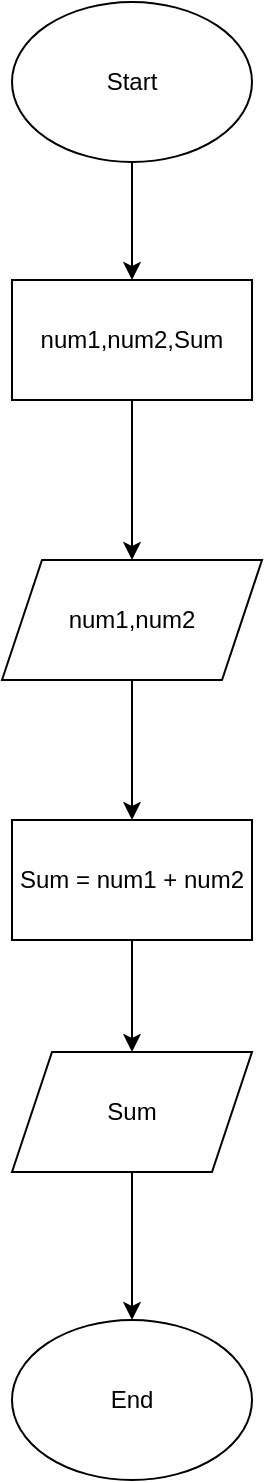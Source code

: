<mxfile version="25.0.3">
  <diagram id="C5RBs43oDa-KdzZeNtuy" name="Page-1">
    <mxGraphModel dx="1050" dy="1726" grid="1" gridSize="10" guides="1" tooltips="1" connect="1" arrows="1" fold="1" page="1" pageScale="1" pageWidth="827" pageHeight="1169" math="0" shadow="0">
      <root>
        <mxCell id="WIyWlLk6GJQsqaUBKTNV-0" />
        <mxCell id="WIyWlLk6GJQsqaUBKTNV-1" parent="WIyWlLk6GJQsqaUBKTNV-0" />
        <mxCell id="ZC-sPonKd9YEnUgVo_Oz-2" value="" style="edgeStyle=orthogonalEdgeStyle;rounded=0;orthogonalLoop=1;jettySize=auto;html=1;" edge="1" parent="WIyWlLk6GJQsqaUBKTNV-1" source="ZC-sPonKd9YEnUgVo_Oz-0" target="ZC-sPonKd9YEnUgVo_Oz-1">
          <mxGeometry relative="1" as="geometry" />
        </mxCell>
        <mxCell id="ZC-sPonKd9YEnUgVo_Oz-0" value="Start" style="ellipse;whiteSpace=wrap;html=1;" vertex="1" parent="WIyWlLk6GJQsqaUBKTNV-1">
          <mxGeometry x="354" y="-1169" width="120" height="80" as="geometry" />
        </mxCell>
        <mxCell id="ZC-sPonKd9YEnUgVo_Oz-4" value="" style="edgeStyle=orthogonalEdgeStyle;rounded=0;orthogonalLoop=1;jettySize=auto;html=1;" edge="1" parent="WIyWlLk6GJQsqaUBKTNV-1" source="ZC-sPonKd9YEnUgVo_Oz-1" target="ZC-sPonKd9YEnUgVo_Oz-3">
          <mxGeometry relative="1" as="geometry" />
        </mxCell>
        <mxCell id="ZC-sPonKd9YEnUgVo_Oz-1" value="num1,num2,Sum" style="rounded=0;whiteSpace=wrap;html=1;" vertex="1" parent="WIyWlLk6GJQsqaUBKTNV-1">
          <mxGeometry x="354" y="-1030" width="120" height="60" as="geometry" />
        </mxCell>
        <mxCell id="ZC-sPonKd9YEnUgVo_Oz-8" value="" style="edgeStyle=orthogonalEdgeStyle;rounded=0;orthogonalLoop=1;jettySize=auto;html=1;" edge="1" parent="WIyWlLk6GJQsqaUBKTNV-1" source="ZC-sPonKd9YEnUgVo_Oz-3" target="ZC-sPonKd9YEnUgVo_Oz-7">
          <mxGeometry relative="1" as="geometry" />
        </mxCell>
        <mxCell id="ZC-sPonKd9YEnUgVo_Oz-3" value="num1,num2" style="shape=parallelogram;perimeter=parallelogramPerimeter;whiteSpace=wrap;html=1;fixedSize=1;" vertex="1" parent="WIyWlLk6GJQsqaUBKTNV-1">
          <mxGeometry x="349" y="-890" width="130" height="60" as="geometry" />
        </mxCell>
        <mxCell id="ZC-sPonKd9YEnUgVo_Oz-10" value="" style="edgeStyle=orthogonalEdgeStyle;rounded=0;orthogonalLoop=1;jettySize=auto;html=1;" edge="1" parent="WIyWlLk6GJQsqaUBKTNV-1" source="ZC-sPonKd9YEnUgVo_Oz-7" target="ZC-sPonKd9YEnUgVo_Oz-9">
          <mxGeometry relative="1" as="geometry" />
        </mxCell>
        <mxCell id="ZC-sPonKd9YEnUgVo_Oz-7" value="Sum = num1 + num2" style="rounded=0;whiteSpace=wrap;html=1;" vertex="1" parent="WIyWlLk6GJQsqaUBKTNV-1">
          <mxGeometry x="354" y="-760" width="120" height="60" as="geometry" />
        </mxCell>
        <mxCell id="ZC-sPonKd9YEnUgVo_Oz-12" value="" style="edgeStyle=orthogonalEdgeStyle;rounded=0;orthogonalLoop=1;jettySize=auto;html=1;" edge="1" parent="WIyWlLk6GJQsqaUBKTNV-1" source="ZC-sPonKd9YEnUgVo_Oz-9" target="ZC-sPonKd9YEnUgVo_Oz-11">
          <mxGeometry relative="1" as="geometry" />
        </mxCell>
        <mxCell id="ZC-sPonKd9YEnUgVo_Oz-9" value="Sum" style="shape=parallelogram;perimeter=parallelogramPerimeter;whiteSpace=wrap;html=1;fixedSize=1;" vertex="1" parent="WIyWlLk6GJQsqaUBKTNV-1">
          <mxGeometry x="354" y="-644" width="120" height="60" as="geometry" />
        </mxCell>
        <mxCell id="ZC-sPonKd9YEnUgVo_Oz-11" value="End" style="ellipse;whiteSpace=wrap;html=1;" vertex="1" parent="WIyWlLk6GJQsqaUBKTNV-1">
          <mxGeometry x="354" y="-510" width="120" height="80" as="geometry" />
        </mxCell>
      </root>
    </mxGraphModel>
  </diagram>
</mxfile>
